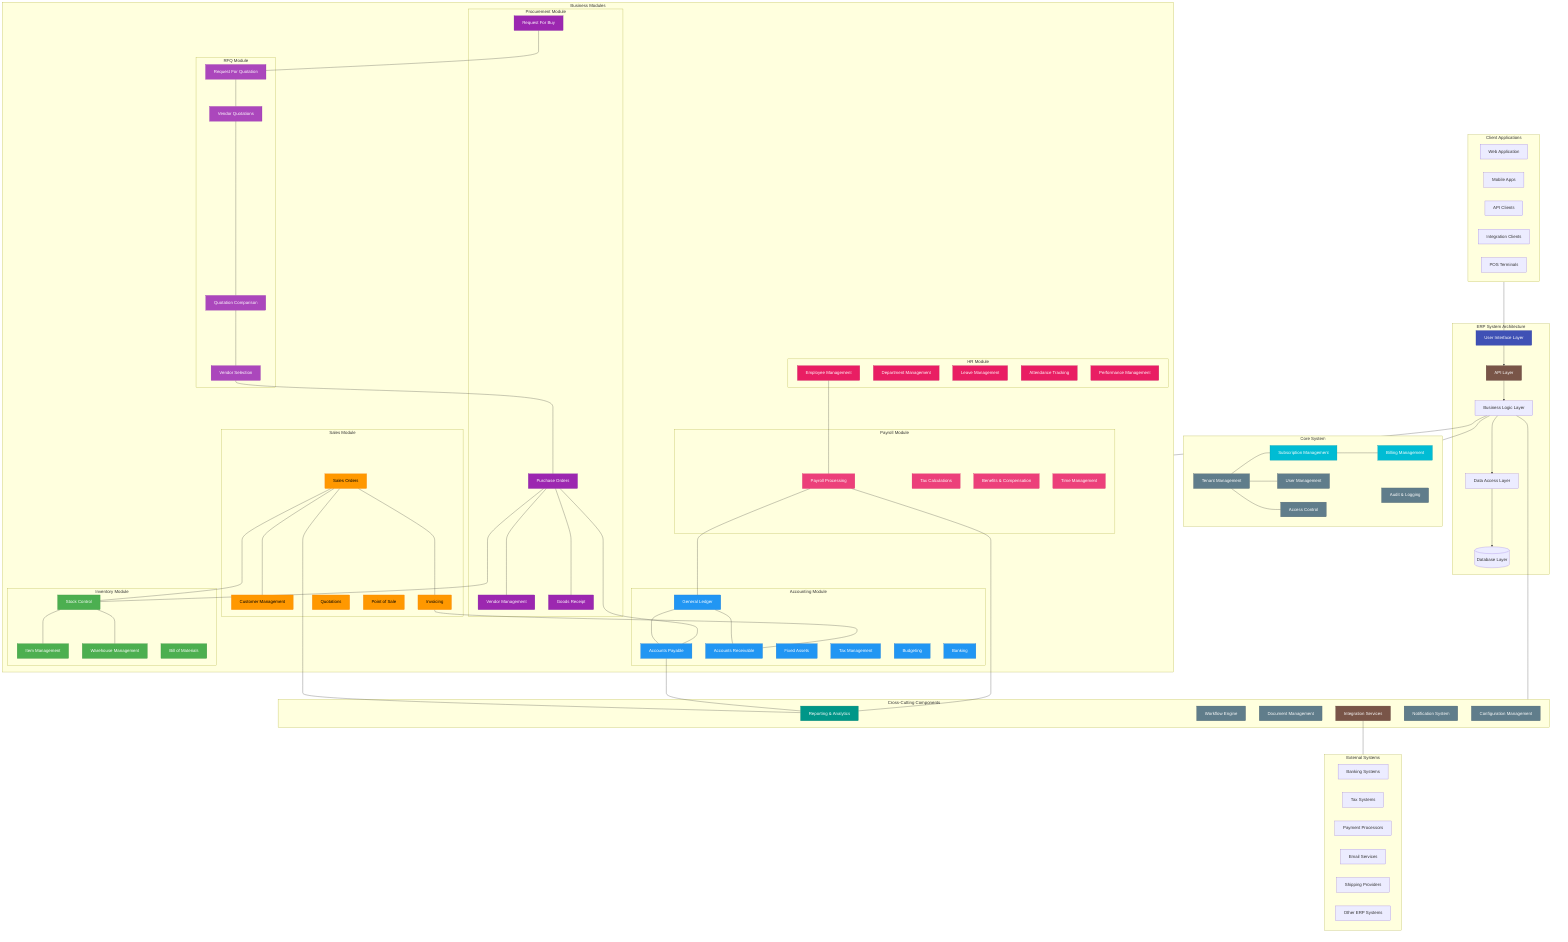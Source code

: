 graph TB
    %% ======================
    %% Style Definitions
    %% ======================
    classDef core fill:#607D8B,stroke:#455A64,color:white
    classDef subscription fill:#00BCD4,stroke:#0097A7,color:white
    classDef accounting fill:#2196F3,stroke:#1976D2,color:white
    classDef sales fill:#FF9800,stroke:#F57C00,color:black
    classDef inventory fill:#4CAF50,stroke:#388E3C,color:white
    classDef hr fill:#E91E63,stroke:#C2185B,color:white
    classDef payroll fill:#EC407A,stroke:#D81B60,color:white
    classDef procurement fill:#9C27B0,stroke:#7B1FA2,color:white
    classDef rfq fill:#AB47BC,stroke:#8E24AA,color:white
    classDef reports fill:#009688,stroke:#00796B,color:white
    classDef api fill:#795548,stroke:#5D4037,color:white
    classDef ui fill:#3F51B5,stroke:#303F9F,color:white
    
    %% ======================
    %% Top Level Architecture
    %% ======================
    subgraph Architecture["ERP System Architecture"]
        UI[User Interface Layer]:::ui
        API[API Layer]:::api
        BL[Business Logic Layer]
        DAL[Data Access Layer]
        DB[(Database Layer)]
    end
    
    UI --> API
    API --> BL
    BL --> DAL
    DAL --> DB
    
    %% ======================
    %% Core System
    %% ======================
    subgraph Core["Core System"]
        TM[Tenant Management]:::core
        UM[User Management]:::core
        AC[Access Control]:::core
        AUDIT[Audit & Logging]:::core
        SM[Subscription Management]:::subscription
        BM[Billing Management]:::subscription
    end
    
    BL --- Core
    
    %% ======================
    %% Module Groups
    %% ======================
    subgraph Modules["Business Modules"]
        subgraph Accounting["Accounting Module"]
            GL[General Ledger]:::accounting
            AP[Accounts Payable]:::accounting
            AR[Accounts Receivable]:::accounting
            FA[Fixed Assets]:::accounting
            TX[Tax Management]:::accounting
            BG[Budgeting]:::accounting
            BK[Banking]:::accounting
        end
        
        subgraph Sales["Sales Module"]
            CRM[Customer Management]:::sales
            SO[Sales Orders]:::sales
            INV[Invoicing]:::sales
            QT[Quotations]:::sales
            POS[Point of Sale]:::sales
        end
        
        subgraph Inventory["Inventory Module"]
            IM[Item Management]:::inventory
            WM[Warehouse Management]:::inventory
            STK[Stock Control]:::inventory
            BOM[Bill of Materials]:::inventory
        end
        
        subgraph Procurement["Procurement Module"]
            VM[Vendor Management]:::procurement
            RFB[Request For Buy]:::procurement
            PO[Purchase Orders]:::procurement
            GR[Goods Receipt]:::procurement
        end
        
        subgraph RFQ["RFQ Module"]
            RQ[Request For Quotation]:::rfq
            VQ[Vendor Quotations]:::rfq
            QC[Quotation Comparison]:::rfq
            VS[Vendor Selection]:::rfq
        end
        
        subgraph HR["HR Module"]
            EM[Employee Management]:::hr
            DM[Department Management]:::hr
            LM[Leave Management]:::hr
            AT[Attendance Tracking]:::hr
            PM[Performance Management]:::hr
        end
        
        subgraph Payroll["Payroll Module"]
            PR[Payroll Processing]:::payroll
            TX2[Tax Calculations]:::payroll
            BC[Benefits & Compensation]:::payroll
            TM2[Time Management]:::payroll
        end
    end
    
    BL --- Modules
    
    %% ======================
    %% Cross-Cutting Concerns
    %% ======================
    subgraph CrossCutting["Cross-Cutting Components"]
        REP[Reporting & Analytics]:::reports
        WF[Workflow Engine]:::core
        DOC[Document Management]:::core
        INT[Integration Services]:::api
        NOTIF[Notification System]:::core
        CFG[Configuration Management]:::core
    end
    
    BL --- CrossCutting
    
    %% ======================
    %% Key Module Relationships
    %% ======================
    SM ---- BM
    GL ---- AP
    GL ---- AR
    SO ---- INV
    SO ---- CRM
    SO ---- STK
    RFB ---- RQ
    RQ ---- VQ
    VQ ---- QC
    QC ---- VS
    VS ---- PO
    PO ---- GR
    PO ---- VM
    PO ---- AP
    INV ---- AR
    STK ---- WM
    STK ---- IM
    PO ---- STK
    EM ---- PR
    PR ---- GL
    SO ---- REP
    AP ---- REP
    PR ---- REP
    
    %% ======================
    %% Tenant Integration
    %% ======================
    TM --- UM
    TM --- AC
    TM --- SM
    
    %% ======================
    %% External Systems
    %% ======================
    subgraph External["External Systems"]
        BS[Banking Systems]
        TS[Tax Systems]
        PS[Payment Processors]
        ES[Email Services]
        SHIP[Shipping Providers]
        ERP[Other ERP Systems]
    end
    
    INT ---- External
    
    %% ======================
    %% Clients
    %% ======================
    subgraph Clients["Client Applications"]
        WEB[Web Application]
        MOB[Mobile Apps]
        API2[API Clients]
        INT2[Integration Clients]
        POS2[POS Terminals]
    end
    
    Clients ---- UI